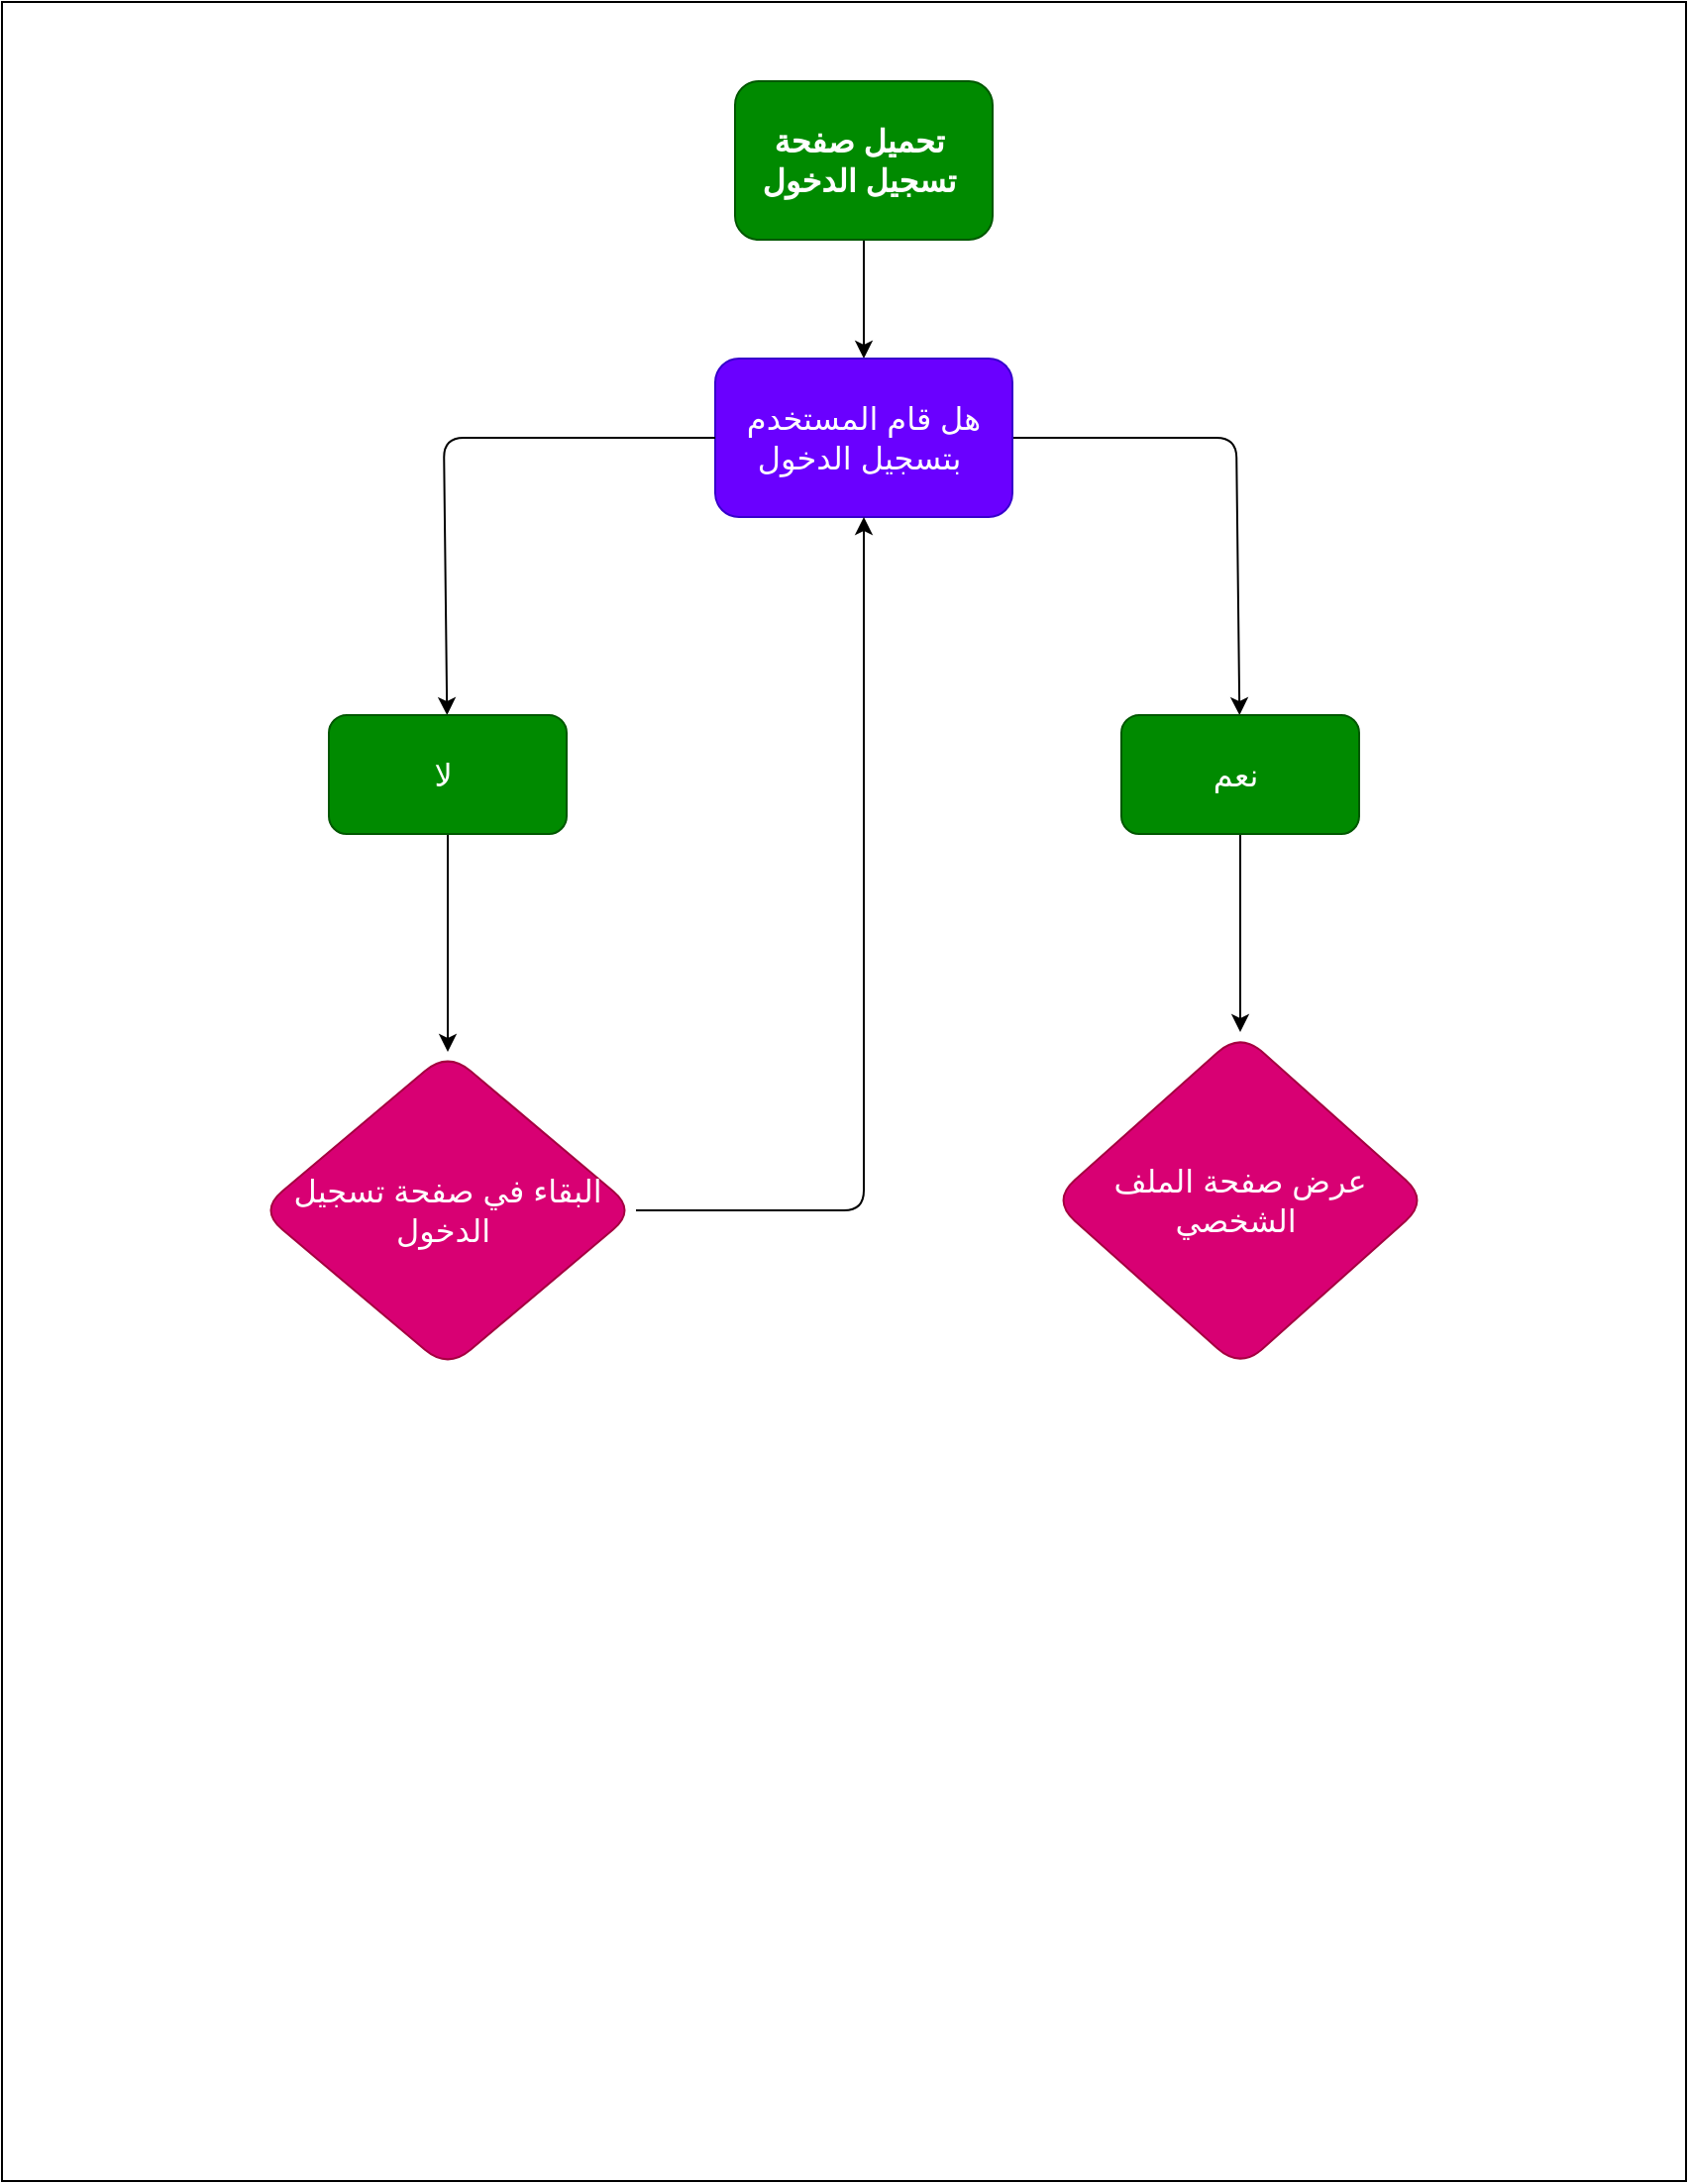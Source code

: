 <mxfile>
    <diagram id="26c1R_b4BCM1SpsTw3TA" name="Page-1">
        <mxGraphModel dx="792" dy="536" grid="1" gridSize="10" guides="1" tooltips="1" connect="1" arrows="1" fold="1" page="1" pageScale="1" pageWidth="850" pageHeight="1100" math="0" shadow="0">
            <root>
                <mxCell id="0"/>
                <mxCell id="1" parent="0"/>
                <mxCell id="2" value="" style="rounded=0;whiteSpace=wrap;html=1;fontSize=16;" parent="1" vertex="1">
                    <mxGeometry width="850" height="1100" as="geometry"/>
                </mxCell>
                <mxCell id="9" value="" style="edgeStyle=none;html=1;fontSize=16;" parent="1" source="3" target="8" edge="1">
                    <mxGeometry relative="1" as="geometry"/>
                </mxCell>
                <mxCell id="3" value="&lt;b&gt;تحميل صفحة&amp;nbsp;&lt;br style=&quot;font-size: 16px;&quot;&gt;تسجيل الدخول&amp;nbsp;&lt;/b&gt;" style="rounded=1;whiteSpace=wrap;html=1;fillColor=#008a00;fontColor=#ffffff;strokeColor=#005700;fontSize=16;" parent="1" vertex="1">
                    <mxGeometry x="370" y="40" width="130" height="80" as="geometry"/>
                </mxCell>
                <mxCell id="11" value="" style="edgeStyle=none;html=1;fontSize=16;" parent="1" source="8" target="10" edge="1">
                    <mxGeometry relative="1" as="geometry">
                        <Array as="points">
                            <mxPoint x="623" y="220"/>
                        </Array>
                    </mxGeometry>
                </mxCell>
                <mxCell id="8" value="هل قام المستخدم بتسجيل الدخول&amp;nbsp;" style="whiteSpace=wrap;html=1;fillColor=#6a00ff;strokeColor=#3700CC;fontColor=#ffffff;rounded=1;fontSize=16;" parent="1" vertex="1">
                    <mxGeometry x="360" y="180" width="150" height="80" as="geometry"/>
                </mxCell>
                <mxCell id="18" value="" style="edgeStyle=none;html=1;fontSize=16;" parent="1" source="10" target="17" edge="1">
                    <mxGeometry relative="1" as="geometry"/>
                </mxCell>
                <mxCell id="10" value="نعم&amp;nbsp;" style="whiteSpace=wrap;html=1;fillColor=#008a00;strokeColor=#005700;fontColor=#ffffff;rounded=1;fontSize=16;" parent="1" vertex="1">
                    <mxGeometry x="565" y="360" width="120" height="60" as="geometry"/>
                </mxCell>
                <mxCell id="12" value="" style="edgeStyle=none;html=1;exitX=0;exitY=0.5;exitDx=0;exitDy=0;fontSize=16;" parent="1" source="8" target="13" edge="1">
                    <mxGeometry relative="1" as="geometry">
                        <mxPoint x="303" y="210" as="sourcePoint"/>
                        <Array as="points">
                            <mxPoint x="223" y="220"/>
                        </Array>
                    </mxGeometry>
                </mxCell>
                <mxCell id="22" value="" style="edgeStyle=none;html=1;fontSize=16;" parent="1" source="13" target="21" edge="1">
                    <mxGeometry relative="1" as="geometry"/>
                </mxCell>
                <mxCell id="13" value="لا&amp;nbsp;" style="whiteSpace=wrap;html=1;fillColor=#008a00;strokeColor=#005700;fontColor=#ffffff;rounded=1;fontSize=16;" parent="1" vertex="1">
                    <mxGeometry x="165" y="360" width="120" height="60" as="geometry"/>
                </mxCell>
                <mxCell id="17" value="عرض صفحة الملف الشخصي&amp;nbsp;" style="rhombus;whiteSpace=wrap;html=1;fillColor=#d80073;strokeColor=#A50040;fontColor=#ffffff;rounded=1;arcSize=31;fontSize=16;" parent="1" vertex="1">
                    <mxGeometry x="530" y="520" width="190" height="170" as="geometry"/>
                </mxCell>
                <mxCell id="23" style="edgeStyle=none;html=1;entryX=0.5;entryY=1;entryDx=0;entryDy=0;fontSize=16;" edge="1" parent="1" source="21" target="8">
                    <mxGeometry relative="1" as="geometry">
                        <Array as="points">
                            <mxPoint x="435" y="610"/>
                        </Array>
                    </mxGeometry>
                </mxCell>
                <mxCell id="21" value="البقاء في صفحة تسجيل الدخول&amp;nbsp;" style="rhombus;whiteSpace=wrap;html=1;fillColor=#d80073;strokeColor=#A50040;fontColor=#ffffff;rounded=1;arcSize=30;fontSize=16;" parent="1" vertex="1">
                    <mxGeometry x="130" y="530" width="190" height="160" as="geometry"/>
                </mxCell>
            </root>
        </mxGraphModel>
    </diagram>
</mxfile>